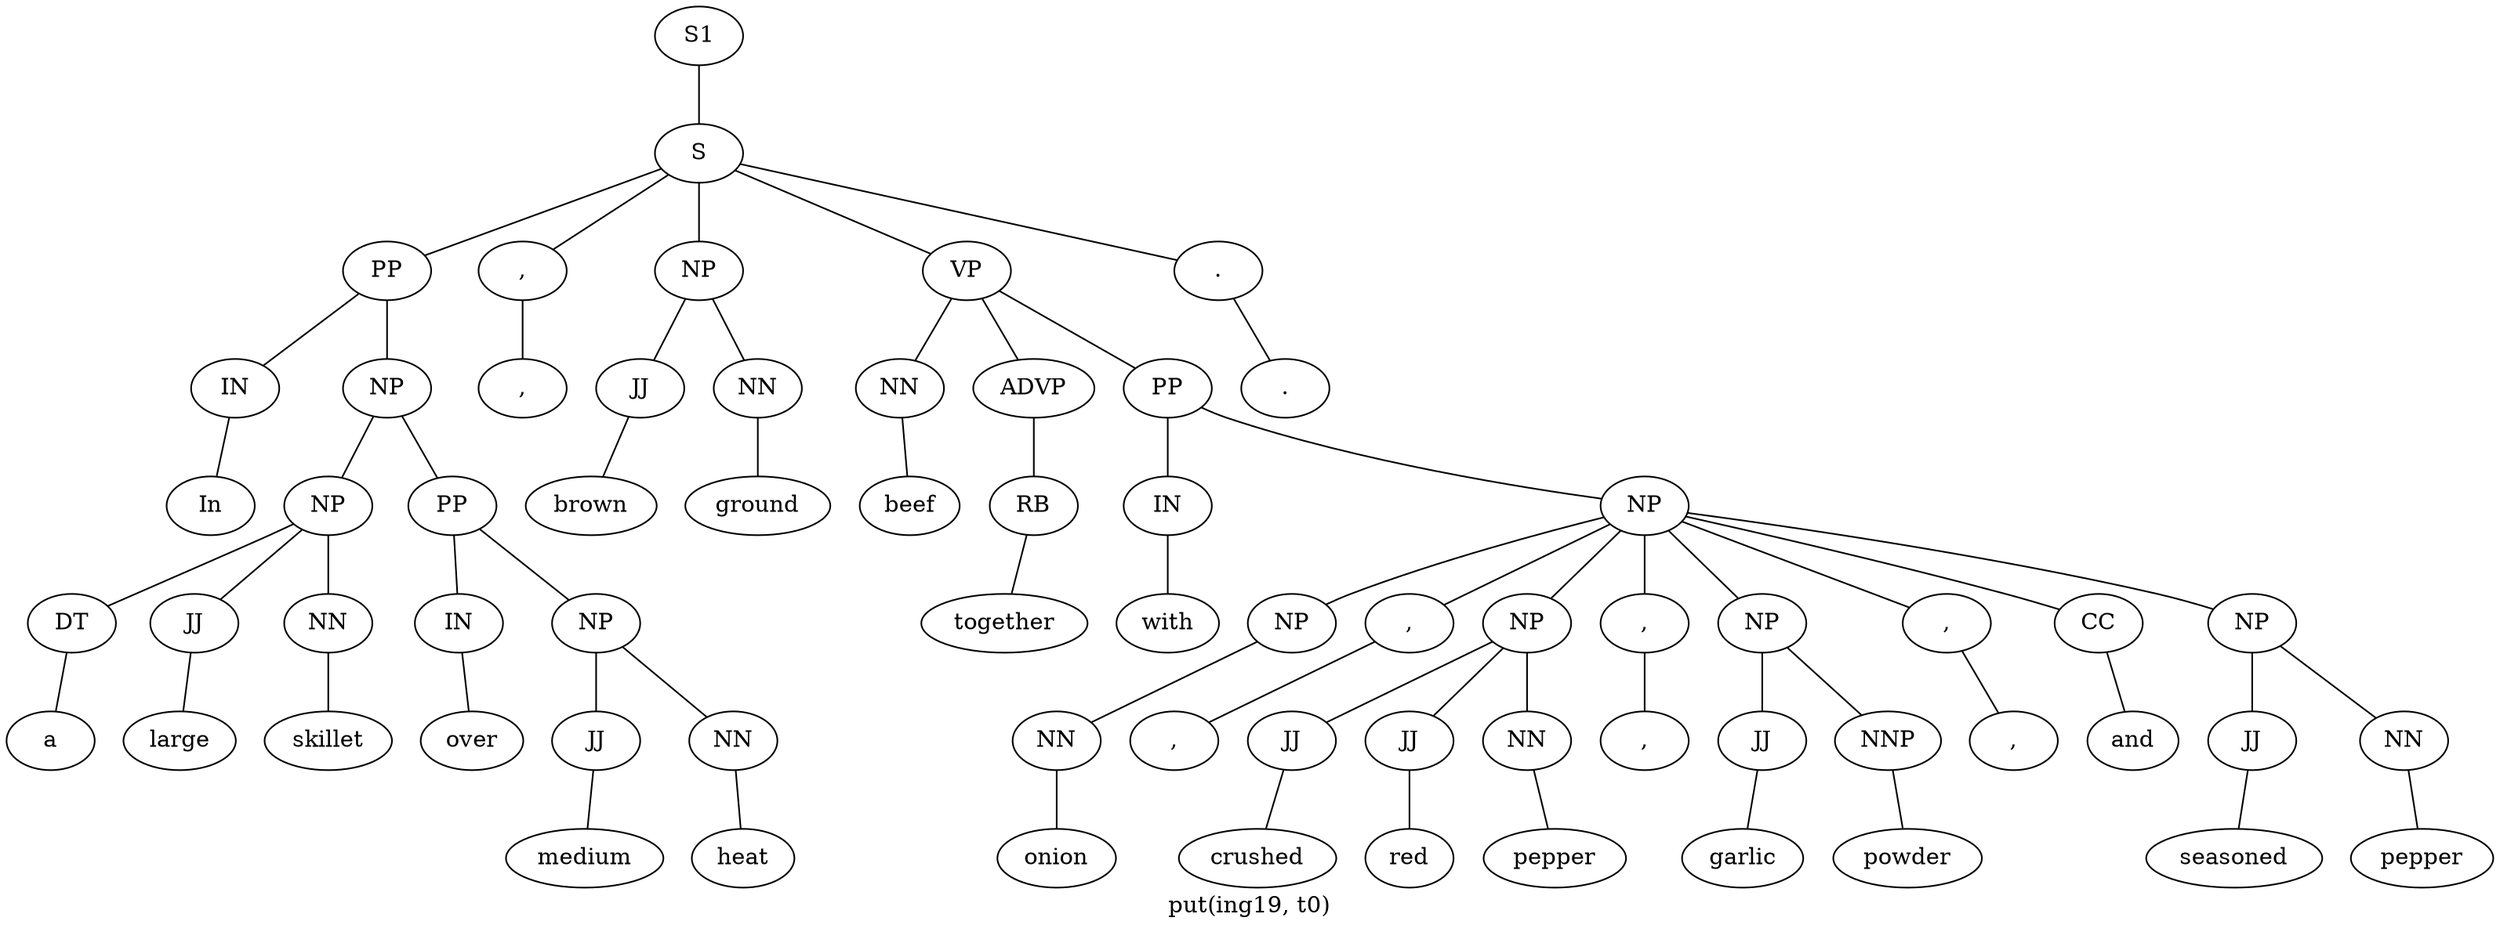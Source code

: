 graph SyntaxGraph {
	label = "put(ing19, t0)";
	Node0 [label="S1"];
	Node1 [label="S"];
	Node2 [label="PP"];
	Node3 [label="IN"];
	Node4 [label="In"];
	Node5 [label="NP"];
	Node6 [label="NP"];
	Node7 [label="DT"];
	Node8 [label="a"];
	Node9 [label="JJ"];
	Node10 [label="large"];
	Node11 [label="NN"];
	Node12 [label="skillet"];
	Node13 [label="PP"];
	Node14 [label="IN"];
	Node15 [label="over"];
	Node16 [label="NP"];
	Node17 [label="JJ"];
	Node18 [label="medium"];
	Node19 [label="NN"];
	Node20 [label="heat"];
	Node21 [label=","];
	Node22 [label=","];
	Node23 [label="NP"];
	Node24 [label="JJ"];
	Node25 [label="brown"];
	Node26 [label="NN"];
	Node27 [label="ground"];
	Node28 [label="VP"];
	Node29 [label="NN"];
	Node30 [label="beef"];
	Node31 [label="ADVP"];
	Node32 [label="RB"];
	Node33 [label="together"];
	Node34 [label="PP"];
	Node35 [label="IN"];
	Node36 [label="with"];
	Node37 [label="NP"];
	Node38 [label="NP"];
	Node39 [label="NN"];
	Node40 [label="onion"];
	Node41 [label=","];
	Node42 [label=","];
	Node43 [label="NP"];
	Node44 [label="JJ"];
	Node45 [label="crushed"];
	Node46 [label="JJ"];
	Node47 [label="red"];
	Node48 [label="NN"];
	Node49 [label="pepper"];
	Node50 [label=","];
	Node51 [label=","];
	Node52 [label="NP"];
	Node53 [label="JJ"];
	Node54 [label="garlic"];
	Node55 [label="NNP"];
	Node56 [label="powder"];
	Node57 [label=","];
	Node58 [label=","];
	Node59 [label="CC"];
	Node60 [label="and"];
	Node61 [label="NP"];
	Node62 [label="JJ"];
	Node63 [label="seasoned"];
	Node64 [label="NN"];
	Node65 [label="pepper"];
	Node66 [label="."];
	Node67 [label="."];

	Node0 -- Node1;
	Node1 -- Node2;
	Node1 -- Node21;
	Node1 -- Node23;
	Node1 -- Node28;
	Node1 -- Node66;
	Node2 -- Node3;
	Node2 -- Node5;
	Node3 -- Node4;
	Node5 -- Node6;
	Node5 -- Node13;
	Node6 -- Node7;
	Node6 -- Node9;
	Node6 -- Node11;
	Node7 -- Node8;
	Node9 -- Node10;
	Node11 -- Node12;
	Node13 -- Node14;
	Node13 -- Node16;
	Node14 -- Node15;
	Node16 -- Node17;
	Node16 -- Node19;
	Node17 -- Node18;
	Node19 -- Node20;
	Node21 -- Node22;
	Node23 -- Node24;
	Node23 -- Node26;
	Node24 -- Node25;
	Node26 -- Node27;
	Node28 -- Node29;
	Node28 -- Node31;
	Node28 -- Node34;
	Node29 -- Node30;
	Node31 -- Node32;
	Node32 -- Node33;
	Node34 -- Node35;
	Node34 -- Node37;
	Node35 -- Node36;
	Node37 -- Node38;
	Node37 -- Node41;
	Node37 -- Node43;
	Node37 -- Node50;
	Node37 -- Node52;
	Node37 -- Node57;
	Node37 -- Node59;
	Node37 -- Node61;
	Node38 -- Node39;
	Node39 -- Node40;
	Node41 -- Node42;
	Node43 -- Node44;
	Node43 -- Node46;
	Node43 -- Node48;
	Node44 -- Node45;
	Node46 -- Node47;
	Node48 -- Node49;
	Node50 -- Node51;
	Node52 -- Node53;
	Node52 -- Node55;
	Node53 -- Node54;
	Node55 -- Node56;
	Node57 -- Node58;
	Node59 -- Node60;
	Node61 -- Node62;
	Node61 -- Node64;
	Node62 -- Node63;
	Node64 -- Node65;
	Node66 -- Node67;
}